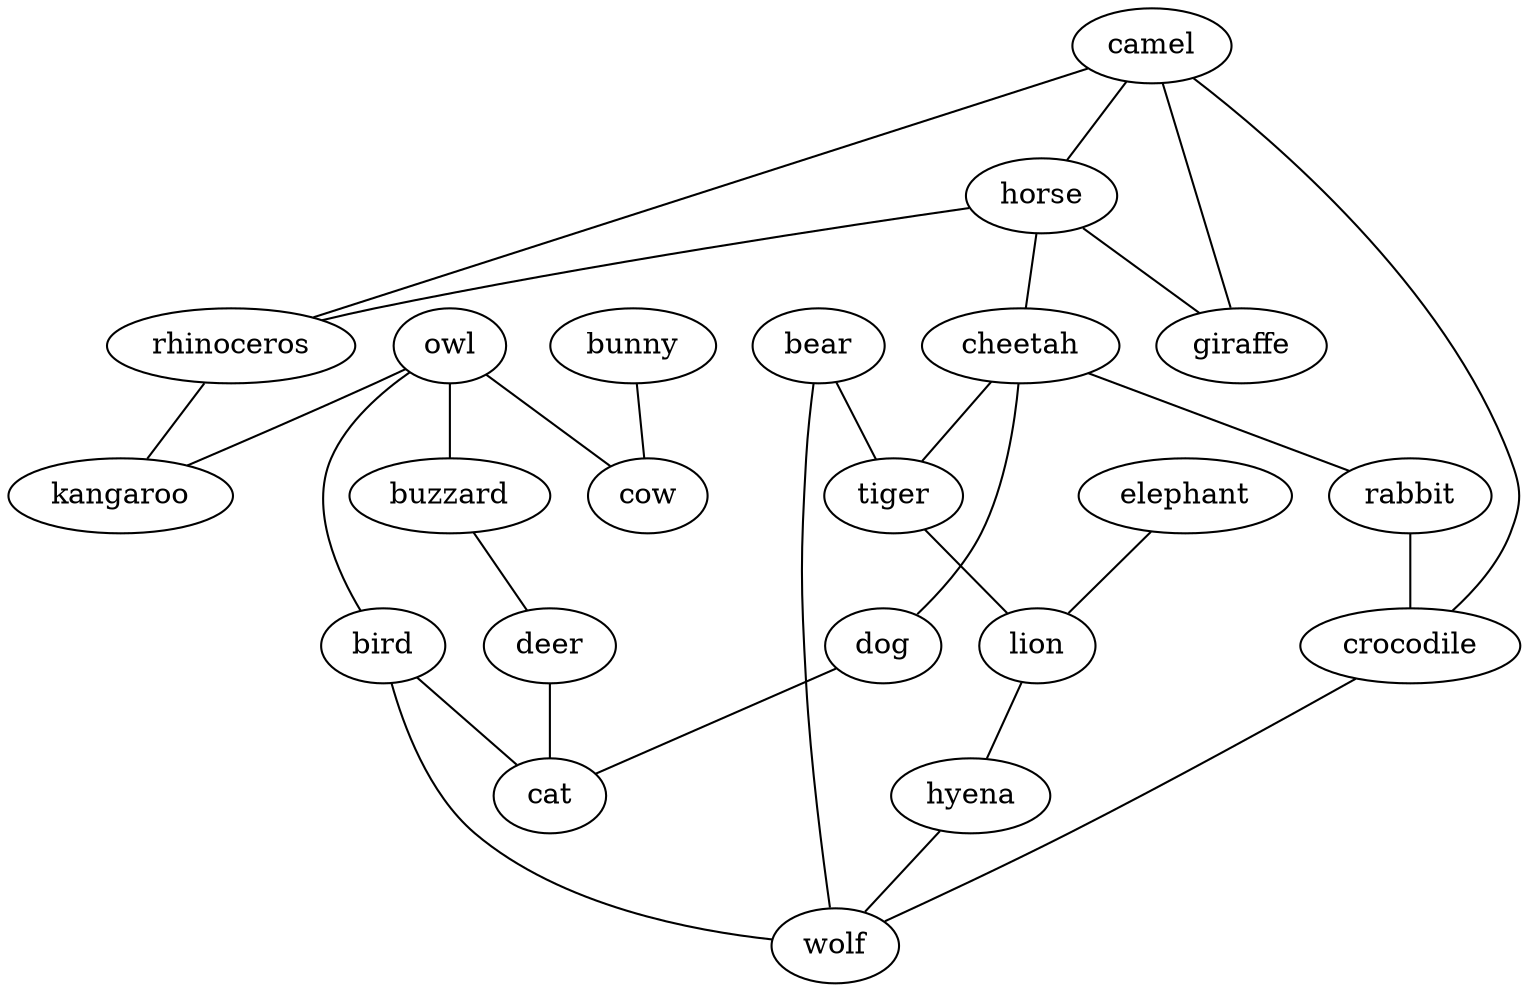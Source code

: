 strict graph G {
owl;
camel;
horse;
buzzard;
rhinoceros;
elephant;
cheetah;
bird;
deer;
kangaroo;
bear;
tiger;
giraffe;
rabbit;
bunny;
cow;
crocodile;
dog;
lion;
cat;
hyena;
wolf;
owl -- cow  [weight=1];
owl -- kangaroo  [weight=1];
owl -- buzzard  [weight=1];
owl -- bird  [weight=1];
camel -- horse  [weight=1];
camel -- rhinoceros  [weight=1];
camel -- crocodile  [weight=1];
camel -- giraffe  [weight=1];
horse -- rhinoceros  [weight=1];
horse -- cheetah  [weight=1];
horse -- giraffe  [weight=1];
buzzard -- deer  [weight=1];
rhinoceros -- kangaroo  [weight=1];
elephant -- lion  [weight=1];
cheetah -- dog  [weight=1];
cheetah -- tiger  [weight=1];
cheetah -- rabbit  [weight=1];
bird -- wolf  [weight=1];
bird -- cat  [weight=1];
deer -- cat  [weight=1];
bear -- tiger  [weight=1];
bear -- wolf  [weight=1];
tiger -- lion  [weight=1];
rabbit -- crocodile  [weight=1];
bunny -- cow  [weight=1];
crocodile -- wolf  [weight=1];
dog -- cat  [weight=1];
lion -- hyena  [weight=1];
hyena -- wolf  [weight=1];
}
